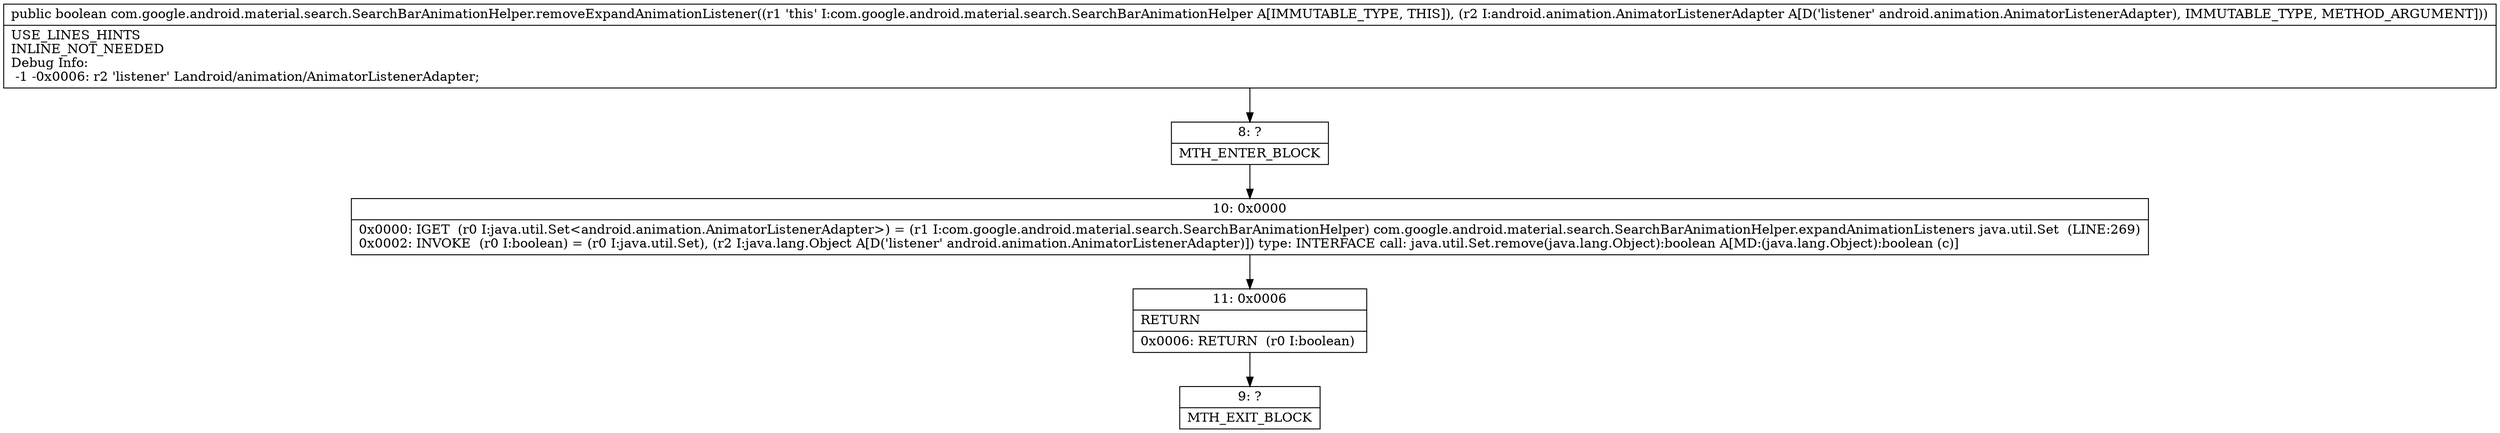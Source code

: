 digraph "CFG forcom.google.android.material.search.SearchBarAnimationHelper.removeExpandAnimationListener(Landroid\/animation\/AnimatorListenerAdapter;)Z" {
Node_8 [shape=record,label="{8\:\ ?|MTH_ENTER_BLOCK\l}"];
Node_10 [shape=record,label="{10\:\ 0x0000|0x0000: IGET  (r0 I:java.util.Set\<android.animation.AnimatorListenerAdapter\>) = (r1 I:com.google.android.material.search.SearchBarAnimationHelper) com.google.android.material.search.SearchBarAnimationHelper.expandAnimationListeners java.util.Set  (LINE:269)\l0x0002: INVOKE  (r0 I:boolean) = (r0 I:java.util.Set), (r2 I:java.lang.Object A[D('listener' android.animation.AnimatorListenerAdapter)]) type: INTERFACE call: java.util.Set.remove(java.lang.Object):boolean A[MD:(java.lang.Object):boolean (c)]\l}"];
Node_11 [shape=record,label="{11\:\ 0x0006|RETURN\l|0x0006: RETURN  (r0 I:boolean) \l}"];
Node_9 [shape=record,label="{9\:\ ?|MTH_EXIT_BLOCK\l}"];
MethodNode[shape=record,label="{public boolean com.google.android.material.search.SearchBarAnimationHelper.removeExpandAnimationListener((r1 'this' I:com.google.android.material.search.SearchBarAnimationHelper A[IMMUTABLE_TYPE, THIS]), (r2 I:android.animation.AnimatorListenerAdapter A[D('listener' android.animation.AnimatorListenerAdapter), IMMUTABLE_TYPE, METHOD_ARGUMENT]))  | USE_LINES_HINTS\lINLINE_NOT_NEEDED\lDebug Info:\l  \-1 \-0x0006: r2 'listener' Landroid\/animation\/AnimatorListenerAdapter;\l}"];
MethodNode -> Node_8;Node_8 -> Node_10;
Node_10 -> Node_11;
Node_11 -> Node_9;
}

